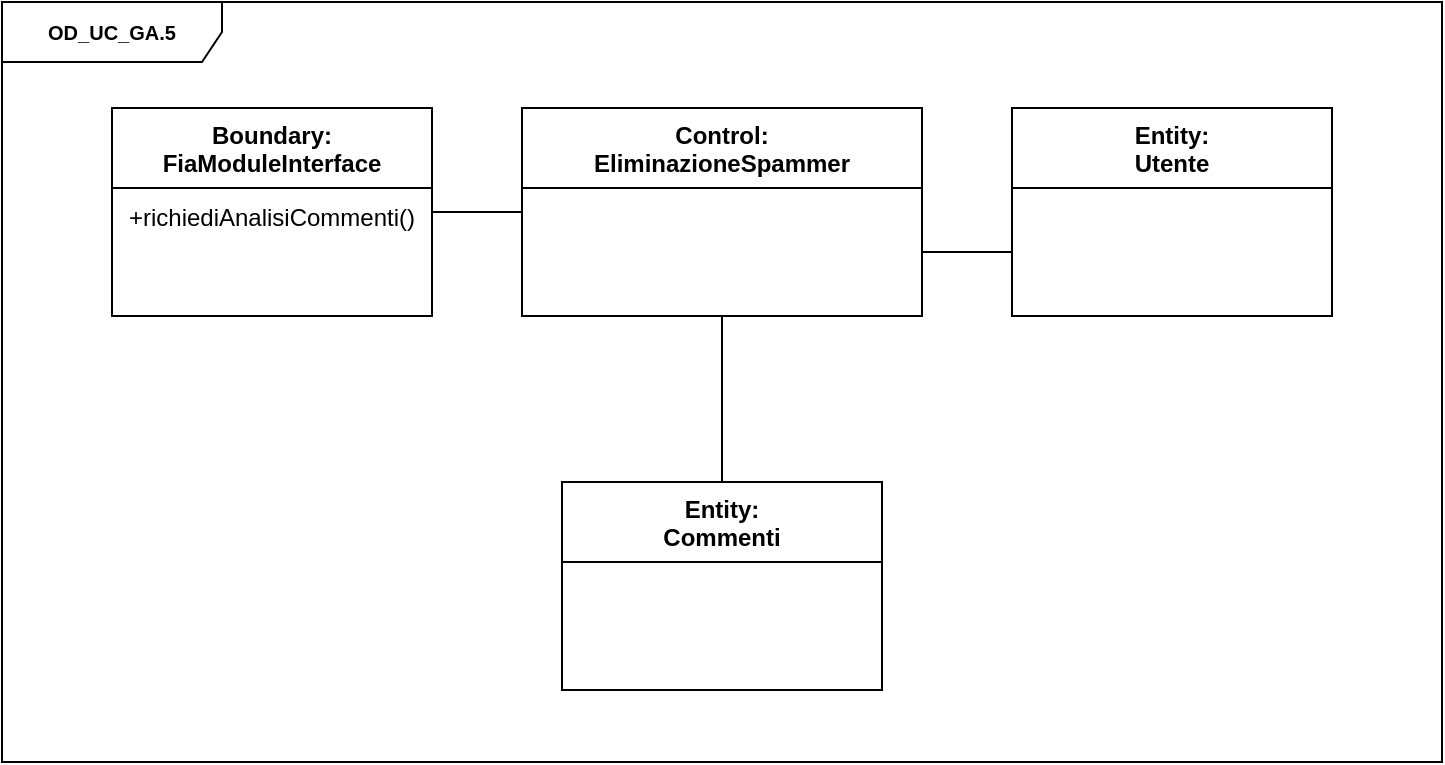 <mxfile version="15.7.3" type="device" pages="5"><diagram id="IAGx1Srh8KSX-ocb4Gjt" name="OD_UC_GA.5"><mxGraphModel dx="782" dy="1748" grid="1" gridSize="10" guides="1" tooltips="1" connect="1" arrows="1" fold="1" page="1" pageScale="1" pageWidth="827" pageHeight="1169" math="0" shadow="0"><root><mxCell id="0"/><mxCell id="1" parent="0"/><mxCell id="Mgg9uhhlXKXljY_S4cSQ-1" value="&lt;font style=&quot;font-size: 10px&quot;&gt;&lt;b&gt;OD_&lt;/b&gt;&lt;b&gt;UC_&lt;/b&gt;&lt;b&gt;GA.5&lt;/b&gt;&lt;/font&gt;" style="shape=umlFrame;whiteSpace=wrap;html=1;width=110;height=30;" parent="1" vertex="1"><mxGeometry x="40" y="-900" width="720" height="380" as="geometry"/></mxCell><mxCell id="Mgg9uhhlXKXljY_S4cSQ-2" value="Entity:&#10;Utente" style="swimlane;fontStyle=1;align=center;verticalAlign=top;childLayout=stackLayout;horizontal=1;startSize=40;horizontalStack=0;resizeParent=1;resizeParentMax=0;resizeLast=0;collapsible=1;marginBottom=0;rotation=0;" parent="1" vertex="1"><mxGeometry x="545" y="-847" width="160" height="104" as="geometry"/></mxCell><mxCell id="Mgg9uhhlXKXljY_S4cSQ-3" value="" style="line;strokeWidth=1;fillColor=#FFFFFF;align=left;verticalAlign=middle;spacingTop=-1;spacingLeft=3;spacingRight=3;rotatable=0;labelPosition=right;points=[];portConstraint=eastwest;strokeColor=none;" parent="Mgg9uhhlXKXljY_S4cSQ-2" vertex="1"><mxGeometry y="40" width="160" height="64" as="geometry"/></mxCell><mxCell id="Mgg9uhhlXKXljY_S4cSQ-4" style="edgeStyle=orthogonalEdgeStyle;rounded=0;orthogonalLoop=1;jettySize=auto;html=1;exitX=0.5;exitY=1;exitDx=0;exitDy=0;endArrow=none;endFill=0;" parent="1" source="Mgg9uhhlXKXljY_S4cSQ-5" target="Mgg9uhhlXKXljY_S4cSQ-11" edge="1"><mxGeometry relative="1" as="geometry"/></mxCell><mxCell id="Mgg9uhhlXKXljY_S4cSQ-5" value="Control:&#10;EliminazioneSpammer" style="swimlane;fontStyle=1;align=center;verticalAlign=top;childLayout=stackLayout;horizontal=1;startSize=40;horizontalStack=0;resizeParent=1;resizeParentMax=0;resizeLast=0;collapsible=1;marginBottom=0;" parent="1" vertex="1"><mxGeometry x="300" y="-847" width="200" height="104" as="geometry"/></mxCell><mxCell id="Mgg9uhhlXKXljY_S4cSQ-6" value="" style="line;strokeWidth=1;fillColor=default;align=left;verticalAlign=middle;spacingTop=-1;spacingLeft=3;spacingRight=3;rotatable=0;labelPosition=right;points=[];portConstraint=eastwest;strokeColor=none;" parent="Mgg9uhhlXKXljY_S4cSQ-5" vertex="1"><mxGeometry y="40" width="200" height="64" as="geometry"/></mxCell><mxCell id="ys4PaV6SK8JQwMg1oJu6-3" style="edgeStyle=orthogonalEdgeStyle;rounded=0;orthogonalLoop=1;jettySize=auto;html=1;exitX=1;exitY=0.5;exitDx=0;exitDy=0;entryX=0;entryY=0.5;entryDx=0;entryDy=0;endArrow=none;endFill=0;" parent="1" source="Mgg9uhhlXKXljY_S4cSQ-7" target="Mgg9uhhlXKXljY_S4cSQ-5" edge="1"><mxGeometry relative="1" as="geometry"/></mxCell><mxCell id="Mgg9uhhlXKXljY_S4cSQ-7" value="Boundary:&#10;FiaModuleInterface" style="swimlane;fontStyle=1;align=center;verticalAlign=top;childLayout=stackLayout;horizontal=1;startSize=40;horizontalStack=0;resizeParent=1;resizeParentMax=0;resizeLast=0;collapsible=1;marginBottom=0;" parent="1" vertex="1"><mxGeometry x="95" y="-847" width="160" height="104" as="geometry"/></mxCell><mxCell id="ys4PaV6SK8JQwMg1oJu6-2" value="+richiediAnalisiCommenti()" style="text;html=1;strokeColor=none;fillColor=none;align=center;verticalAlign=middle;whiteSpace=wrap;rounded=0;" parent="Mgg9uhhlXKXljY_S4cSQ-7" vertex="1"><mxGeometry y="40" width="160" height="30" as="geometry"/></mxCell><mxCell id="Mgg9uhhlXKXljY_S4cSQ-8" value="" style="line;strokeWidth=1;fillColor=none;align=left;verticalAlign=middle;spacingTop=-1;spacingLeft=3;spacingRight=3;rotatable=0;labelPosition=right;points=[];portConstraint=eastwest;strokeColor=none;" parent="Mgg9uhhlXKXljY_S4cSQ-7" vertex="1"><mxGeometry y="70" width="160" height="34" as="geometry"/></mxCell><mxCell id="Mgg9uhhlXKXljY_S4cSQ-9" value="" style="edgeStyle=orthogonalEdgeStyle;rounded=0;orthogonalLoop=1;jettySize=auto;html=1;endArrow=none;endFill=0;" parent="1" source="Mgg9uhhlXKXljY_S4cSQ-6" target="Mgg9uhhlXKXljY_S4cSQ-3" edge="1"><mxGeometry relative="1" as="geometry"/></mxCell><mxCell id="Mgg9uhhlXKXljY_S4cSQ-11" value="Entity:&#10;Commenti" style="swimlane;fontStyle=1;align=center;verticalAlign=top;childLayout=stackLayout;horizontal=1;startSize=40;horizontalStack=0;resizeParent=1;resizeParentMax=0;resizeLast=0;collapsible=1;marginBottom=0;rotation=0;" parent="1" vertex="1"><mxGeometry x="320" y="-660" width="160" height="104" as="geometry"/></mxCell><mxCell id="Mgg9uhhlXKXljY_S4cSQ-12" value="" style="line;strokeWidth=1;fillColor=#FFFFFF;align=left;verticalAlign=middle;spacingTop=-1;spacingLeft=3;spacingRight=3;rotatable=0;labelPosition=right;points=[];portConstraint=eastwest;strokeColor=none;" parent="Mgg9uhhlXKXljY_S4cSQ-11" vertex="1"><mxGeometry y="40" width="160" height="64" as="geometry"/></mxCell></root></mxGraphModel></diagram><diagram id="HIPQvY9xjTHPEHZtdMQ-" name="OD_UC_GB.5"><mxGraphModel dx="782" dy="579" grid="1" gridSize="10" guides="1" tooltips="1" connect="1" arrows="1" fold="1" page="1" pageScale="1" pageWidth="827" pageHeight="1169" math="0" shadow="0"><root><mxCell id="IfslJ8I_cc_8xwFFSZ3x-0"/><mxCell id="IfslJ8I_cc_8xwFFSZ3x-1" parent="IfslJ8I_cc_8xwFFSZ3x-0"/><mxCell id="4ZHM73umswKrNnDPty11-0" value="Entity:&#10;Storia" style="swimlane;fontStyle=1;align=center;verticalAlign=top;childLayout=stackLayout;horizontal=1;startSize=40;horizontalStack=0;resizeParent=1;resizeParentMax=0;resizeLast=0;collapsible=1;marginBottom=0;rotation=0;" parent="IfslJ8I_cc_8xwFFSZ3x-1" vertex="1"><mxGeometry x="560" y="240" width="160" height="104" as="geometry"/></mxCell><mxCell id="4ZHM73umswKrNnDPty11-1" value="" style="line;strokeWidth=1;fillColor=#FFFFFF;align=left;verticalAlign=middle;spacingTop=-1;spacingLeft=3;spacingRight=3;rotatable=0;labelPosition=right;points=[];portConstraint=eastwest;strokeColor=none;" parent="4ZHM73umswKrNnDPty11-0" vertex="1"><mxGeometry y="40" width="160" height="64" as="geometry"/></mxCell><mxCell id="4ZHM73umswKrNnDPty11-2" value="Control:&#10;VisualizzaBacheca" style="swimlane;fontStyle=1;align=center;verticalAlign=top;childLayout=stackLayout;horizontal=1;startSize=40;horizontalStack=0;resizeParent=1;resizeParentMax=0;resizeLast=0;collapsible=1;marginBottom=0;" parent="IfslJ8I_cc_8xwFFSZ3x-1" vertex="1"><mxGeometry x="330" y="240" width="160" height="104" as="geometry"/></mxCell><mxCell id="4ZHM73umswKrNnDPty11-3" value="" style="line;strokeWidth=1;fillColor=default;align=left;verticalAlign=middle;spacingTop=-1;spacingLeft=3;spacingRight=3;rotatable=0;labelPosition=right;points=[];portConstraint=eastwest;strokeColor=none;" parent="4ZHM73umswKrNnDPty11-2" vertex="1"><mxGeometry y="40" width="160" height="64" as="geometry"/></mxCell><mxCell id="4ZHM73umswKrNnDPty11-4" value="Boundary:&#10;Bacheca" style="swimlane;fontStyle=1;align=center;verticalAlign=top;childLayout=stackLayout;horizontal=1;startSize=40;horizontalStack=0;resizeParent=1;resizeParentMax=0;resizeLast=0;collapsible=1;marginBottom=0;" parent="IfslJ8I_cc_8xwFFSZ3x-1" vertex="1"><mxGeometry x="110" y="240" width="160" height="104" as="geometry"/></mxCell><mxCell id="4ZHM73umswKrNnDPty11-5" value="" style="line;strokeWidth=1;fillColor=none;align=left;verticalAlign=middle;spacingTop=-1;spacingLeft=3;spacingRight=3;rotatable=0;labelPosition=right;points=[];portConstraint=eastwest;strokeColor=none;" parent="4ZHM73umswKrNnDPty11-4" vertex="1"><mxGeometry y="40" width="160" height="64" as="geometry"/></mxCell><mxCell id="4ZHM73umswKrNnDPty11-6" value="" style="edgeStyle=orthogonalEdgeStyle;rounded=0;orthogonalLoop=1;jettySize=auto;html=1;endArrow=none;endFill=0;" parent="IfslJ8I_cc_8xwFFSZ3x-1" source="4ZHM73umswKrNnDPty11-3" target="4ZHM73umswKrNnDPty11-1" edge="1"><mxGeometry relative="1" as="geometry"/></mxCell><mxCell id="4ZHM73umswKrNnDPty11-7" value="" style="edgeStyle=orthogonalEdgeStyle;rounded=0;orthogonalLoop=1;jettySize=auto;html=1;endArrow=none;endFill=0;" parent="IfslJ8I_cc_8xwFFSZ3x-1" source="4ZHM73umswKrNnDPty11-3" target="4ZHM73umswKrNnDPty11-5" edge="1"><mxGeometry relative="1" as="geometry"/></mxCell><mxCell id="OaDjgj8TcMX_66DCPnTl-0" value="&lt;span style=&quot;font-size: 10px&quot;&gt;&lt;b&gt;OD_UC_GB.5&lt;/b&gt;&lt;/span&gt;" style="shape=umlFrame;whiteSpace=wrap;html=1;width=80;height=30;" parent="IfslJ8I_cc_8xwFFSZ3x-1" vertex="1"><mxGeometry x="50" y="167" width="720" height="250" as="geometry"/></mxCell></root></mxGraphModel></diagram><diagram id="UYhhu6J3nzxBubXR8It0" name="OD_UC_GB.2"><mxGraphModel dx="782" dy="1748" grid="1" gridSize="10" guides="1" tooltips="1" connect="1" arrows="1" fold="1" page="1" pageScale="1" pageWidth="827" pageHeight="1169" math="0" shadow="0"><root><mxCell id="vbh0QoWgNSEsZUed45mQ-0"/><mxCell id="vbh0QoWgNSEsZUed45mQ-1" parent="vbh0QoWgNSEsZUed45mQ-0"/><mxCell id="vbh0QoWgNSEsZUed45mQ-2" value="&lt;font style=&quot;font-size: 10px&quot;&gt;&lt;b&gt;OD_UC_GB.2&lt;/b&gt;&lt;/font&gt;" style="shape=umlFrame;whiteSpace=wrap;html=1;width=80;height=30;" parent="vbh0QoWgNSEsZUed45mQ-1" vertex="1"><mxGeometry x="40" y="-900" width="720" height="410" as="geometry"/></mxCell><mxCell id="vbh0QoWgNSEsZUed45mQ-3" value="Entity:&#10;Commento" style="swimlane;fontStyle=1;align=center;verticalAlign=top;childLayout=stackLayout;horizontal=1;startSize=40;horizontalStack=0;resizeParent=1;resizeParentMax=0;resizeLast=0;collapsible=1;marginBottom=0;rotation=0;" parent="vbh0QoWgNSEsZUed45mQ-1" vertex="1"><mxGeometry x="550" y="-820" width="160" height="104" as="geometry"/></mxCell><mxCell id="vbh0QoWgNSEsZUed45mQ-4" value="" style="line;strokeWidth=1;fillColor=#FFFFFF;align=left;verticalAlign=middle;spacingTop=-1;spacingLeft=3;spacingRight=3;rotatable=0;labelPosition=right;points=[];portConstraint=eastwest;strokeColor=none;" parent="vbh0QoWgNSEsZUed45mQ-3" vertex="1"><mxGeometry y="40" width="160" height="64" as="geometry"/></mxCell><mxCell id="vbh0QoWgNSEsZUed45mQ-5" style="edgeStyle=orthogonalEdgeStyle;rounded=0;orthogonalLoop=1;jettySize=auto;html=1;exitX=0.5;exitY=1;exitDx=0;exitDy=0;entryX=0.5;entryY=0;entryDx=0;entryDy=0;endArrow=none;endFill=0;" parent="vbh0QoWgNSEsZUed45mQ-1" source="vbh0QoWgNSEsZUed45mQ-6" target="vbh0QoWgNSEsZUed45mQ-12" edge="1"><mxGeometry relative="1" as="geometry"/></mxCell><mxCell id="vbh0QoWgNSEsZUed45mQ-6" value="Control:&#10;VisualizzaCommenti" style="swimlane;fontStyle=1;align=center;verticalAlign=top;childLayout=stackLayout;horizontal=1;startSize=40;horizontalStack=0;resizeParent=1;resizeParentMax=0;resizeLast=0;collapsible=1;marginBottom=0;" parent="vbh0QoWgNSEsZUed45mQ-1" vertex="1"><mxGeometry x="320" y="-820" width="160" height="104" as="geometry"/></mxCell><mxCell id="vbh0QoWgNSEsZUed45mQ-7" value="" style="line;strokeWidth=1;fillColor=default;align=left;verticalAlign=middle;spacingTop=-1;spacingLeft=3;spacingRight=3;rotatable=0;labelPosition=right;points=[];portConstraint=eastwest;strokeColor=none;" parent="vbh0QoWgNSEsZUed45mQ-6" vertex="1"><mxGeometry y="40" width="160" height="64" as="geometry"/></mxCell><mxCell id="vbh0QoWgNSEsZUed45mQ-8" value="Boundary:&#10;VisualizzaCommentiButton" style="swimlane;fontStyle=1;align=center;verticalAlign=top;childLayout=stackLayout;horizontal=1;startSize=40;horizontalStack=0;resizeParent=1;resizeParentMax=0;resizeLast=0;collapsible=1;marginBottom=0;" parent="vbh0QoWgNSEsZUed45mQ-1" vertex="1"><mxGeometry x="100" y="-820" width="160" height="104" as="geometry"/></mxCell><mxCell id="vbh0QoWgNSEsZUed45mQ-9" value="" style="line;strokeWidth=1;fillColor=none;align=left;verticalAlign=middle;spacingTop=-1;spacingLeft=3;spacingRight=3;rotatable=0;labelPosition=right;points=[];portConstraint=eastwest;strokeColor=none;" parent="vbh0QoWgNSEsZUed45mQ-8" vertex="1"><mxGeometry y="40" width="160" height="64" as="geometry"/></mxCell><mxCell id="vbh0QoWgNSEsZUed45mQ-10" value="" style="edgeStyle=orthogonalEdgeStyle;rounded=0;orthogonalLoop=1;jettySize=auto;html=1;endArrow=none;endFill=0;" parent="vbh0QoWgNSEsZUed45mQ-1" source="vbh0QoWgNSEsZUed45mQ-7" target="vbh0QoWgNSEsZUed45mQ-4" edge="1"><mxGeometry relative="1" as="geometry"/></mxCell><mxCell id="vbh0QoWgNSEsZUed45mQ-11" value="" style="edgeStyle=orthogonalEdgeStyle;rounded=0;orthogonalLoop=1;jettySize=auto;html=1;endArrow=none;endFill=0;" parent="vbh0QoWgNSEsZUed45mQ-1" source="vbh0QoWgNSEsZUed45mQ-7" target="vbh0QoWgNSEsZUed45mQ-9" edge="1"><mxGeometry relative="1" as="geometry"/></mxCell><mxCell id="vbh0QoWgNSEsZUed45mQ-12" value="Boundary:&#10;PaginaListaCommenti" style="swimlane;fontStyle=1;align=center;verticalAlign=top;childLayout=stackLayout;horizontal=1;startSize=40;horizontalStack=0;resizeParent=1;resizeParentMax=0;resizeLast=0;collapsible=1;marginBottom=0;" parent="vbh0QoWgNSEsZUed45mQ-1" vertex="1"><mxGeometry x="320" y="-670" width="160" height="104" as="geometry"/></mxCell><mxCell id="vbh0QoWgNSEsZUed45mQ-13" value="" style="line;strokeWidth=1;fillColor=none;align=left;verticalAlign=middle;spacingTop=-1;spacingLeft=3;spacingRight=3;rotatable=0;labelPosition=right;points=[];portConstraint=eastwest;strokeColor=none;" parent="vbh0QoWgNSEsZUed45mQ-12" vertex="1"><mxGeometry y="40" width="160" height="64" as="geometry"/></mxCell></root></mxGraphModel></diagram><diagram id="rA6YBWHPn4Jr3s93E1O6" name="OD_UC_GB.1"><mxGraphModel dx="782" dy="1749" grid="1" gridSize="10" guides="1" tooltips="1" connect="1" arrows="1" fold="1" page="1" pageScale="1" pageWidth="827" pageHeight="1169" math="0" shadow="0"><root><mxCell id="QmLGIOrjarC8heEmce8X-0"/><mxCell id="QmLGIOrjarC8heEmce8X-1" parent="QmLGIOrjarC8heEmce8X-0"/><mxCell id="d2TL1vfRDtE0SQiVf-xV-0" value="&lt;font style=&quot;font-size: 10px&quot;&gt;&lt;b&gt;OD_UC_GB.1&lt;/b&gt;&lt;/font&gt;" style="shape=umlFrame;whiteSpace=wrap;html=1;width=80;height=30;" parent="QmLGIOrjarC8heEmce8X-1" vertex="1"><mxGeometry x="40" y="-870" width="720" height="200" as="geometry"/></mxCell><mxCell id="d2TL1vfRDtE0SQiVf-xV-4" value="Control:&#10;PubblicazioneStoria" style="swimlane;fontStyle=1;align=center;verticalAlign=top;childLayout=stackLayout;horizontal=1;startSize=40;horizontalStack=0;resizeParent=1;resizeParentMax=0;resizeLast=0;collapsible=1;marginBottom=0;" parent="QmLGIOrjarC8heEmce8X-1" vertex="1"><mxGeometry x="320" y="-817" width="160" height="104" as="geometry"/></mxCell><mxCell id="d2TL1vfRDtE0SQiVf-xV-5" value="" style="line;strokeWidth=1;fillColor=default;align=left;verticalAlign=middle;spacingTop=-1;spacingLeft=3;spacingRight=3;rotatable=0;labelPosition=right;points=[];portConstraint=eastwest;strokeColor=none;" parent="d2TL1vfRDtE0SQiVf-xV-4" vertex="1"><mxGeometry y="40" width="160" height="64" as="geometry"/></mxCell><mxCell id="d2TL1vfRDtE0SQiVf-xV-13" style="edgeStyle=orthogonalEdgeStyle;rounded=0;orthogonalLoop=1;jettySize=auto;html=1;exitX=1;exitY=0.5;exitDx=0;exitDy=0;entryX=0;entryY=0.5;entryDx=0;entryDy=0;endArrow=none;endFill=0;" parent="QmLGIOrjarC8heEmce8X-1" source="d2TL1vfRDtE0SQiVf-xV-6" target="d2TL1vfRDtE0SQiVf-xV-4" edge="1"><mxGeometry relative="1" as="geometry"/></mxCell><mxCell id="d2TL1vfRDtE0SQiVf-xV-6" value="Boundary:&#10;ScriviStoriaForm" style="swimlane;fontStyle=1;align=center;verticalAlign=top;childLayout=stackLayout;horizontal=1;startSize=40;horizontalStack=0;resizeParent=1;resizeParentMax=0;resizeLast=0;collapsible=1;marginBottom=0;" parent="QmLGIOrjarC8heEmce8X-1" vertex="1"><mxGeometry x="100" y="-820" width="160" height="110" as="geometry"/></mxCell><mxCell id="d2TL1vfRDtE0SQiVf-xV-14" value="+ InsertData()" style="text;html=1;strokeColor=none;fillColor=none;align=left;verticalAlign=middle;whiteSpace=wrap;rounded=0;" parent="d2TL1vfRDtE0SQiVf-xV-6" vertex="1"><mxGeometry y="40" width="160" height="70" as="geometry"/></mxCell><mxCell id="d2TL1vfRDtE0SQiVf-xV-12" style="edgeStyle=orthogonalEdgeStyle;rounded=0;orthogonalLoop=1;jettySize=auto;html=1;exitX=0;exitY=0.5;exitDx=0;exitDy=0;entryX=1;entryY=0.5;entryDx=0;entryDy=0;endArrow=none;endFill=0;" parent="QmLGIOrjarC8heEmce8X-1" source="d2TL1vfRDtE0SQiVf-xV-10" target="d2TL1vfRDtE0SQiVf-xV-4" edge="1"><mxGeometry relative="1" as="geometry"/></mxCell><mxCell id="d2TL1vfRDtE0SQiVf-xV-10" value="Entity:&#10;Storia" style="swimlane;fontStyle=1;align=center;verticalAlign=top;childLayout=stackLayout;horizontal=1;startSize=40;horizontalStack=0;resizeParent=1;resizeParentMax=0;resizeLast=0;collapsible=1;marginBottom=0;" parent="QmLGIOrjarC8heEmce8X-1" vertex="1"><mxGeometry x="530" y="-817" width="160" height="104" as="geometry"/></mxCell><mxCell id="d2TL1vfRDtE0SQiVf-xV-11" value="" style="line;strokeWidth=1;fillColor=none;align=left;verticalAlign=middle;spacingTop=-1;spacingLeft=3;spacingRight=3;rotatable=0;labelPosition=right;points=[];portConstraint=eastwest;strokeColor=none;" parent="d2TL1vfRDtE0SQiVf-xV-10" vertex="1"><mxGeometry y="40" width="160" height="64" as="geometry"/></mxCell></root></mxGraphModel></diagram><diagram id="qJVnRxuDfu0i8hUugprG" name="OD_UC_GB.3"><mxGraphModel dx="142" dy="1748" grid="1" gridSize="10" guides="1" tooltips="1" connect="1" arrows="1" fold="1" page="1" pageScale="1" pageWidth="827" pageHeight="1169" math="0" shadow="0"><root><mxCell id="5cviZ_f--n_z-pdWYDHm-0"/><mxCell id="5cviZ_f--n_z-pdWYDHm-1" parent="5cviZ_f--n_z-pdWYDHm-0"/><mxCell id="Cag3zRDuv4-I7ePUkpie-0" value="&lt;font style=&quot;font-size: 10px&quot;&gt;&lt;b&gt;OD_UC_GB.3&lt;/b&gt;&lt;/font&gt;" style="shape=umlFrame;whiteSpace=wrap;html=1;width=80;height=30;" vertex="1" parent="5cviZ_f--n_z-pdWYDHm-1"><mxGeometry x="40" y="-870" width="720" height="200" as="geometry"/></mxCell><mxCell id="Cag3zRDuv4-I7ePUkpie-1" value="Control:&#10;AggiuntaCommento" style="swimlane;fontStyle=1;align=center;verticalAlign=top;childLayout=stackLayout;horizontal=1;startSize=40;horizontalStack=0;resizeParent=1;resizeParentMax=0;resizeLast=0;collapsible=1;marginBottom=0;" vertex="1" parent="5cviZ_f--n_z-pdWYDHm-1"><mxGeometry x="320" y="-817" width="160" height="104" as="geometry"/></mxCell><mxCell id="Cag3zRDuv4-I7ePUkpie-2" value="" style="line;strokeWidth=1;fillColor=default;align=left;verticalAlign=middle;spacingTop=-1;spacingLeft=3;spacingRight=3;rotatable=0;labelPosition=right;points=[];portConstraint=eastwest;strokeColor=none;" vertex="1" parent="Cag3zRDuv4-I7ePUkpie-1"><mxGeometry y="40" width="160" height="64" as="geometry"/></mxCell><mxCell id="Cag3zRDuv4-I7ePUkpie-3" style="edgeStyle=orthogonalEdgeStyle;rounded=0;orthogonalLoop=1;jettySize=auto;html=1;exitX=1;exitY=0.5;exitDx=0;exitDy=0;entryX=0;entryY=0.5;entryDx=0;entryDy=0;endArrow=none;endFill=0;" edge="1" parent="5cviZ_f--n_z-pdWYDHm-1" source="Cag3zRDuv4-I7ePUkpie-4" target="Cag3zRDuv4-I7ePUkpie-1"><mxGeometry relative="1" as="geometry"/></mxCell><mxCell id="Cag3zRDuv4-I7ePUkpie-4" value="Boundary:&#10;FormAggiuntaCommenti" style="swimlane;fontStyle=1;align=center;verticalAlign=top;childLayout=stackLayout;horizontal=1;startSize=40;horizontalStack=0;resizeParent=1;resizeParentMax=0;resizeLast=0;collapsible=1;marginBottom=0;" vertex="1" parent="5cviZ_f--n_z-pdWYDHm-1"><mxGeometry x="120" y="-800" width="160" height="70" as="geometry"/></mxCell><mxCell id="Cag3zRDuv4-I7ePUkpie-9" value="InsertCommento()" style="text;html=1;strokeColor=none;fillColor=none;align=center;verticalAlign=middle;whiteSpace=wrap;rounded=0;" vertex="1" parent="Cag3zRDuv4-I7ePUkpie-4"><mxGeometry y="40" width="160" height="30" as="geometry"/></mxCell><mxCell id="Cag3zRDuv4-I7ePUkpie-6" style="edgeStyle=orthogonalEdgeStyle;rounded=0;orthogonalLoop=1;jettySize=auto;html=1;exitX=0;exitY=0.5;exitDx=0;exitDy=0;entryX=1;entryY=0.5;entryDx=0;entryDy=0;endArrow=none;endFill=0;" edge="1" parent="5cviZ_f--n_z-pdWYDHm-1" source="Cag3zRDuv4-I7ePUkpie-7" target="Cag3zRDuv4-I7ePUkpie-1"><mxGeometry relative="1" as="geometry"/></mxCell><mxCell id="Cag3zRDuv4-I7ePUkpie-7" value="Entity:&#10;Commento" style="swimlane;fontStyle=1;align=center;verticalAlign=top;childLayout=stackLayout;horizontal=1;startSize=40;horizontalStack=0;resizeParent=1;resizeParentMax=0;resizeLast=0;collapsible=1;marginBottom=0;" vertex="1" parent="5cviZ_f--n_z-pdWYDHm-1"><mxGeometry x="520" y="-800" width="160" height="70" as="geometry"/></mxCell><mxCell id="Cag3zRDuv4-I7ePUkpie-10" value="&amp;nbsp;&amp;nbsp;" style="text;html=1;strokeColor=none;fillColor=none;align=center;verticalAlign=middle;whiteSpace=wrap;rounded=0;" vertex="1" parent="Cag3zRDuv4-I7ePUkpie-7"><mxGeometry y="40" width="160" height="30" as="geometry"/></mxCell><mxCell id="Cag3zRDuv4-I7ePUkpie-8" value="" style="line;strokeWidth=1;fillColor=none;align=left;verticalAlign=middle;spacingTop=-1;spacingLeft=3;spacingRight=3;rotatable=0;labelPosition=right;points=[];portConstraint=eastwest;strokeColor=none;" vertex="1" parent="Cag3zRDuv4-I7ePUkpie-7"><mxGeometry y="70" width="160" as="geometry"/></mxCell></root></mxGraphModel></diagram></mxfile>